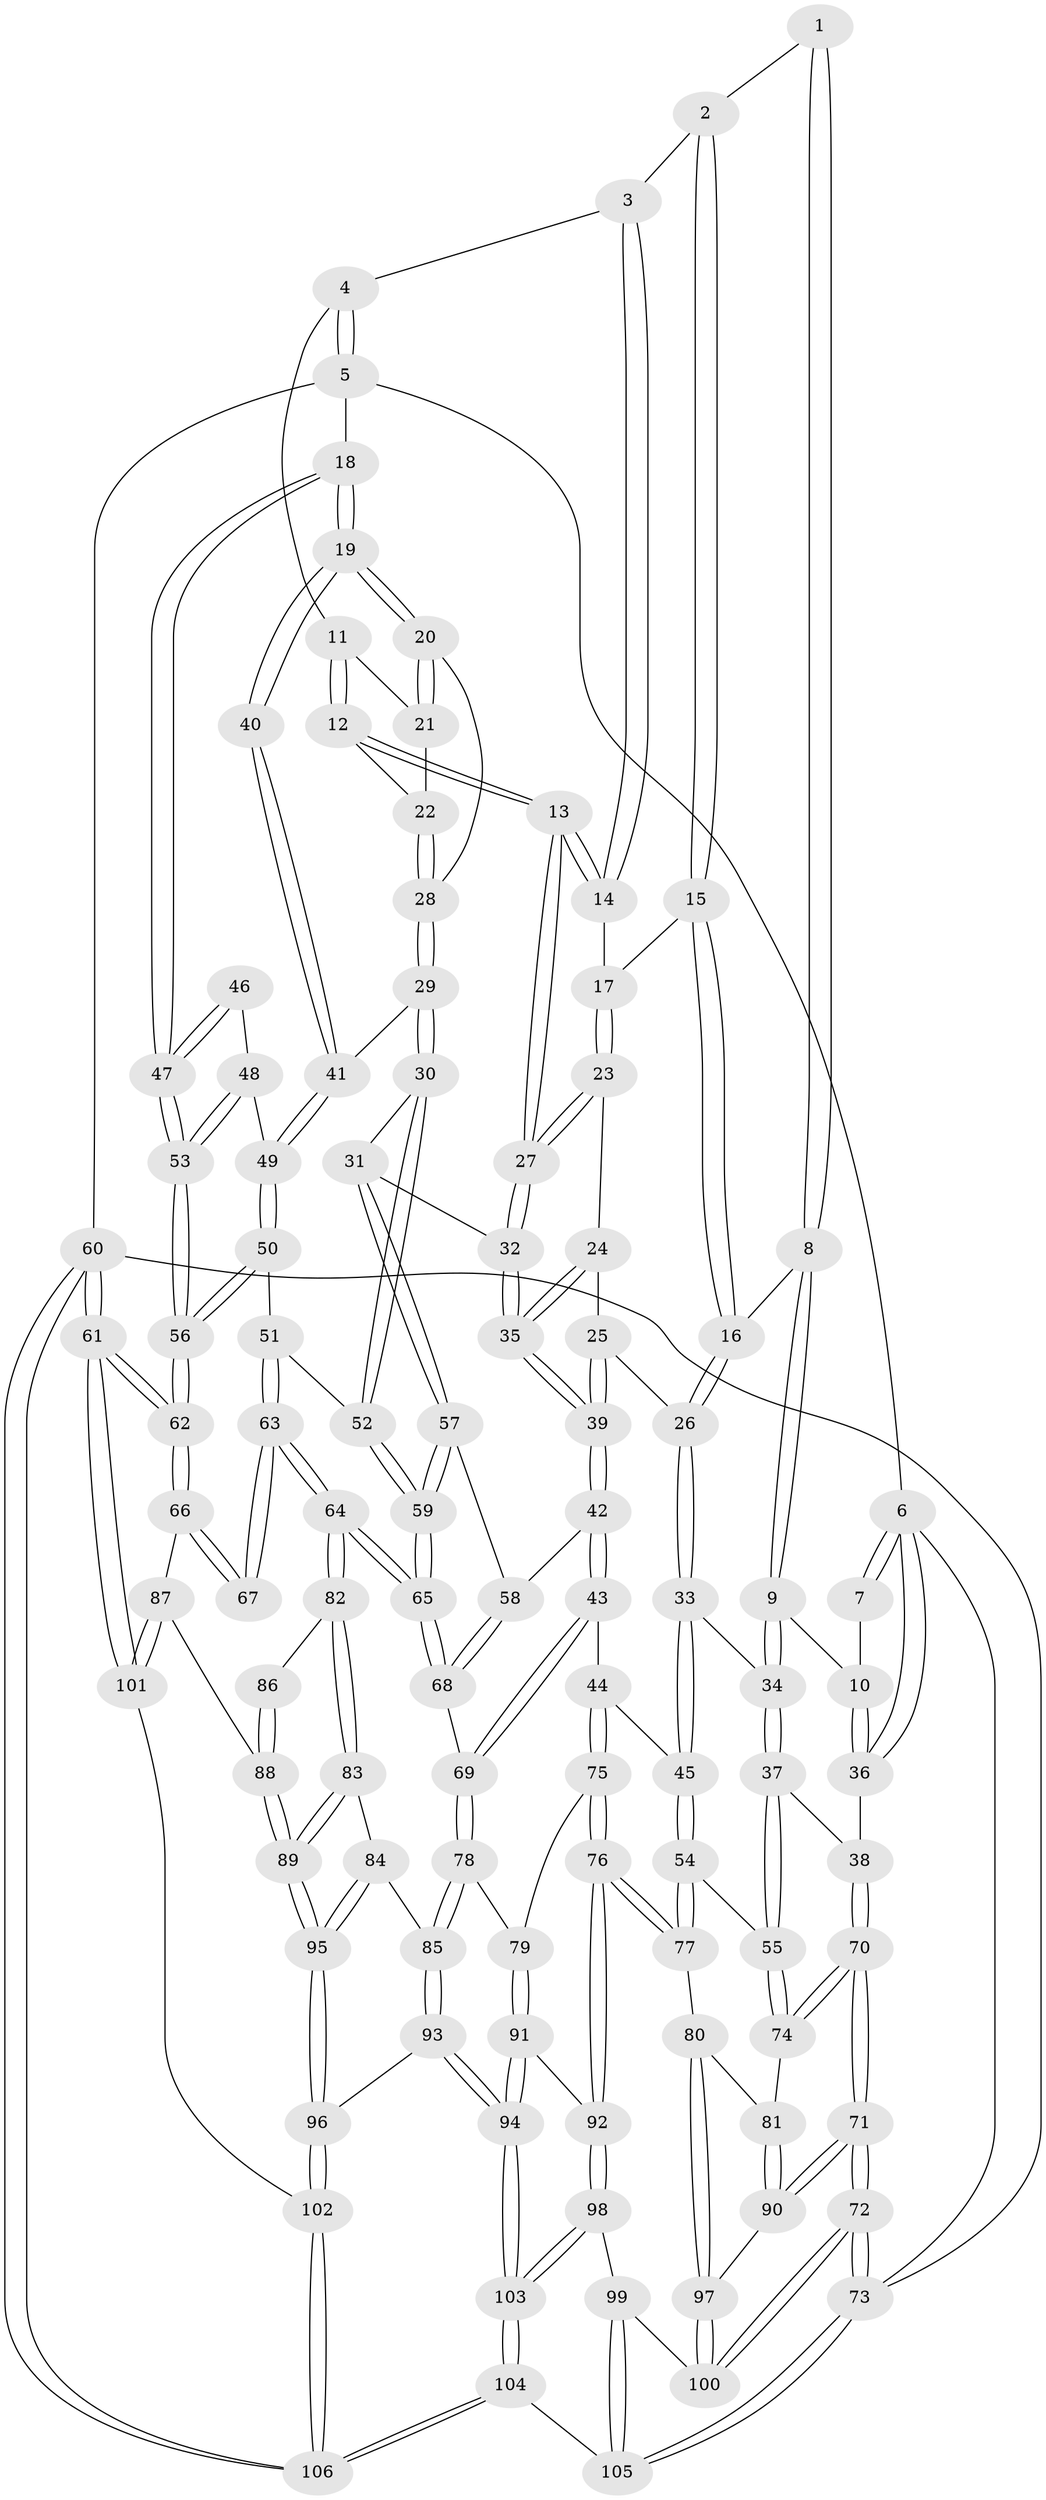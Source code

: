 // Generated by graph-tools (version 1.1) at 2025/27/03/15/25 16:27:56]
// undirected, 106 vertices, 262 edges
graph export_dot {
graph [start="1"]
  node [color=gray90,style=filled];
  1 [pos="+0.2358623561563659+0"];
  2 [pos="+0.3808856669914284+0"];
  3 [pos="+0.7297960792195338+0"];
  4 [pos="+0.7342847935979883+0"];
  5 [pos="+1+0"];
  6 [pos="+0+0"];
  7 [pos="+0+0"];
  8 [pos="+0.20583730608771653+0.03108574844506474"];
  9 [pos="+0.16916656753952056+0.12882137164692017"];
  10 [pos="+0.06920311928619338+0.13696997400944141"];
  11 [pos="+0.7291135190301031+0"];
  12 [pos="+0.6292679679914608+0.09775382090678113"];
  13 [pos="+0.611187647183942+0.11067066281956386"];
  14 [pos="+0.5469528598477413+0.07768390657784649"];
  15 [pos="+0.4206867602428449+0"];
  16 [pos="+0.3599709088480681+0.11459521449915135"];
  17 [pos="+0.5145239509783599+0.07225691100248642"];
  18 [pos="+1+0"];
  19 [pos="+1+0.00687208077207055"];
  20 [pos="+0.8170197370126377+0.16437412173416022"];
  21 [pos="+0.7751113224939596+0.07508033435616979"];
  22 [pos="+0.6313131505250912+0.09811867235699206"];
  23 [pos="+0.4818987439006762+0.15554007036112394"];
  24 [pos="+0.458461523678197+0.17704831339379104"];
  25 [pos="+0.4131177673475214+0.1970498238686203"];
  26 [pos="+0.35355242124601904+0.19135366622704972"];
  27 [pos="+0.6117335239788736+0.20192818219764366"];
  28 [pos="+0.8101207016957737+0.17643079688526309"];
  29 [pos="+0.7910950225128695+0.23234856214932995"];
  30 [pos="+0.7324398362806884+0.2849372123007404"];
  31 [pos="+0.7117367229468123+0.2909618290253186"];
  32 [pos="+0.6358005316997578+0.2861974454201868"];
  33 [pos="+0.2950275941176833+0.23947368495241006"];
  34 [pos="+0.24281974023423358+0.21426466482152035"];
  35 [pos="+0.6238705189348028+0.2937080271157296"];
  36 [pos="+0+0.2998661179940398"];
  37 [pos="+0.028797494030462816+0.34293742884883827"];
  38 [pos="+0+0.3011371467085276"];
  39 [pos="+0.54698405322963+0.35967973708050704"];
  40 [pos="+0.9247946359725577+0.26293417906344574"];
  41 [pos="+0.8256111121609535+0.2510376278383062"];
  42 [pos="+0.5174326068334137+0.40880398082896585"];
  43 [pos="+0.48943047964895015+0.42871502382946786"];
  44 [pos="+0.4106362051754685+0.444132414972363"];
  45 [pos="+0.31270946549246126+0.4110038395991731"];
  46 [pos="+0.9457346699835391+0.2871427241735617"];
  47 [pos="+1+0.23173356598729855"];
  48 [pos="+0.9315416886719361+0.3367113777330163"];
  49 [pos="+0.9172209961332641+0.34922903001048045"];
  50 [pos="+0.9117694412999078+0.41389447884594205"];
  51 [pos="+0.9067066509532801+0.4171999894370947"];
  52 [pos="+0.8421589142977477+0.4197862515634233"];
  53 [pos="+1+0.29133938801808695"];
  54 [pos="+0.2267270012049505+0.4606152814381159"];
  55 [pos="+0.2244805987856605+0.461125965411936"];
  56 [pos="+1+0.45857376678920964"];
  57 [pos="+0.7156879363692201+0.39329153066407263"];
  58 [pos="+0.6460294488873339+0.48679337908619025"];
  59 [pos="+0.7651926045955617+0.5397194063613353"];
  60 [pos="+1+1"];
  61 [pos="+1+1"];
  62 [pos="+1+0.6159837740050693"];
  63 [pos="+0.9163963524269978+0.5647912874802663"];
  64 [pos="+0.7593090473387916+0.5774492565199695"];
  65 [pos="+0.7570718001288499+0.5733822196335371"];
  66 [pos="+1+0.6296547614113771"];
  67 [pos="+0.9861817975533893+0.5966333180906203"];
  68 [pos="+0.7092601090284985+0.5549693278743343"];
  69 [pos="+0.5609795338433+0.5922815552658584"];
  70 [pos="+0+0.5945478958317746"];
  71 [pos="+0+0.7546416051207626"];
  72 [pos="+0+1"];
  73 [pos="+0+1"];
  74 [pos="+0.1176075074104314+0.6016336634443206"];
  75 [pos="+0.40745901993064176+0.6223643736147776"];
  76 [pos="+0.3298724287849936+0.6881706051778393"];
  77 [pos="+0.3229958841329398+0.6870939645875753"];
  78 [pos="+0.5457437968932171+0.6463706294955769"];
  79 [pos="+0.5053776643494335+0.6643569134928891"];
  80 [pos="+0.3092657906770059+0.6913701753456012"];
  81 [pos="+0.11761802603674952+0.6016530725011032"];
  82 [pos="+0.7582575511599319+0.5900114787179219"];
  83 [pos="+0.7558921332944293+0.5991936898503757"];
  84 [pos="+0.6082460988062256+0.6881328816723765"];
  85 [pos="+0.6061166929986235+0.6884605960549282"];
  86 [pos="+0.8761741441759024+0.6688228504663987"];
  87 [pos="+0.902138829454885+0.760669030803659"];
  88 [pos="+0.8948909618272135+0.760910597098948"];
  89 [pos="+0.7757537755060172+0.7968126407784472"];
  90 [pos="+0.14527566834121258+0.7466661602737522"];
  91 [pos="+0.4809300068806608+0.7814834934956486"];
  92 [pos="+0.3534473104253004+0.7276335309098261"];
  93 [pos="+0.5807152836261648+0.8801580960820596"];
  94 [pos="+0.5368679265007572+0.9083522763849439"];
  95 [pos="+0.7752756422230698+0.7975670642369035"];
  96 [pos="+0.7610524042466975+0.8330527204212093"];
  97 [pos="+0.17967981043520662+0.8003769138204336"];
  98 [pos="+0.33926996869046805+0.8520125441004182"];
  99 [pos="+0.263664861261066+0.8764780974453252"];
  100 [pos="+0.17805444455830188+0.8448391253931239"];
  101 [pos="+0.9968360009037858+0.9018500734916624"];
  102 [pos="+0.816748749862017+0.9267214206138764"];
  103 [pos="+0.5246625441600892+0.931046419230838"];
  104 [pos="+0.5001229724261518+1"];
  105 [pos="+0.3747373399387653+1"];
  106 [pos="+0.7999174770529703+1"];
  1 -- 2;
  1 -- 8;
  1 -- 8;
  2 -- 3;
  2 -- 15;
  2 -- 15;
  3 -- 4;
  3 -- 14;
  3 -- 14;
  4 -- 5;
  4 -- 5;
  4 -- 11;
  5 -- 6;
  5 -- 18;
  5 -- 60;
  6 -- 7;
  6 -- 7;
  6 -- 36;
  6 -- 36;
  6 -- 73;
  7 -- 10;
  8 -- 9;
  8 -- 9;
  8 -- 16;
  9 -- 10;
  9 -- 34;
  9 -- 34;
  10 -- 36;
  10 -- 36;
  11 -- 12;
  11 -- 12;
  11 -- 21;
  12 -- 13;
  12 -- 13;
  12 -- 22;
  13 -- 14;
  13 -- 14;
  13 -- 27;
  13 -- 27;
  14 -- 17;
  15 -- 16;
  15 -- 16;
  15 -- 17;
  16 -- 26;
  16 -- 26;
  17 -- 23;
  17 -- 23;
  18 -- 19;
  18 -- 19;
  18 -- 47;
  18 -- 47;
  19 -- 20;
  19 -- 20;
  19 -- 40;
  19 -- 40;
  20 -- 21;
  20 -- 21;
  20 -- 28;
  21 -- 22;
  22 -- 28;
  22 -- 28;
  23 -- 24;
  23 -- 27;
  23 -- 27;
  24 -- 25;
  24 -- 35;
  24 -- 35;
  25 -- 26;
  25 -- 39;
  25 -- 39;
  26 -- 33;
  26 -- 33;
  27 -- 32;
  27 -- 32;
  28 -- 29;
  28 -- 29;
  29 -- 30;
  29 -- 30;
  29 -- 41;
  30 -- 31;
  30 -- 52;
  30 -- 52;
  31 -- 32;
  31 -- 57;
  31 -- 57;
  32 -- 35;
  32 -- 35;
  33 -- 34;
  33 -- 45;
  33 -- 45;
  34 -- 37;
  34 -- 37;
  35 -- 39;
  35 -- 39;
  36 -- 38;
  37 -- 38;
  37 -- 55;
  37 -- 55;
  38 -- 70;
  38 -- 70;
  39 -- 42;
  39 -- 42;
  40 -- 41;
  40 -- 41;
  41 -- 49;
  41 -- 49;
  42 -- 43;
  42 -- 43;
  42 -- 58;
  43 -- 44;
  43 -- 69;
  43 -- 69;
  44 -- 45;
  44 -- 75;
  44 -- 75;
  45 -- 54;
  45 -- 54;
  46 -- 47;
  46 -- 47;
  46 -- 48;
  47 -- 53;
  47 -- 53;
  48 -- 49;
  48 -- 53;
  48 -- 53;
  49 -- 50;
  49 -- 50;
  50 -- 51;
  50 -- 56;
  50 -- 56;
  51 -- 52;
  51 -- 63;
  51 -- 63;
  52 -- 59;
  52 -- 59;
  53 -- 56;
  53 -- 56;
  54 -- 55;
  54 -- 77;
  54 -- 77;
  55 -- 74;
  55 -- 74;
  56 -- 62;
  56 -- 62;
  57 -- 58;
  57 -- 59;
  57 -- 59;
  58 -- 68;
  58 -- 68;
  59 -- 65;
  59 -- 65;
  60 -- 61;
  60 -- 61;
  60 -- 106;
  60 -- 106;
  60 -- 73;
  61 -- 62;
  61 -- 62;
  61 -- 101;
  61 -- 101;
  62 -- 66;
  62 -- 66;
  63 -- 64;
  63 -- 64;
  63 -- 67;
  63 -- 67;
  64 -- 65;
  64 -- 65;
  64 -- 82;
  64 -- 82;
  65 -- 68;
  65 -- 68;
  66 -- 67;
  66 -- 67;
  66 -- 87;
  68 -- 69;
  69 -- 78;
  69 -- 78;
  70 -- 71;
  70 -- 71;
  70 -- 74;
  70 -- 74;
  71 -- 72;
  71 -- 72;
  71 -- 90;
  71 -- 90;
  72 -- 73;
  72 -- 73;
  72 -- 100;
  72 -- 100;
  73 -- 105;
  73 -- 105;
  74 -- 81;
  75 -- 76;
  75 -- 76;
  75 -- 79;
  76 -- 77;
  76 -- 77;
  76 -- 92;
  76 -- 92;
  77 -- 80;
  78 -- 79;
  78 -- 85;
  78 -- 85;
  79 -- 91;
  79 -- 91;
  80 -- 81;
  80 -- 97;
  80 -- 97;
  81 -- 90;
  81 -- 90;
  82 -- 83;
  82 -- 83;
  82 -- 86;
  83 -- 84;
  83 -- 89;
  83 -- 89;
  84 -- 85;
  84 -- 95;
  84 -- 95;
  85 -- 93;
  85 -- 93;
  86 -- 88;
  86 -- 88;
  87 -- 88;
  87 -- 101;
  87 -- 101;
  88 -- 89;
  88 -- 89;
  89 -- 95;
  89 -- 95;
  90 -- 97;
  91 -- 92;
  91 -- 94;
  91 -- 94;
  92 -- 98;
  92 -- 98;
  93 -- 94;
  93 -- 94;
  93 -- 96;
  94 -- 103;
  94 -- 103;
  95 -- 96;
  95 -- 96;
  96 -- 102;
  96 -- 102;
  97 -- 100;
  97 -- 100;
  98 -- 99;
  98 -- 103;
  98 -- 103;
  99 -- 100;
  99 -- 105;
  99 -- 105;
  101 -- 102;
  102 -- 106;
  102 -- 106;
  103 -- 104;
  103 -- 104;
  104 -- 105;
  104 -- 106;
  104 -- 106;
}
